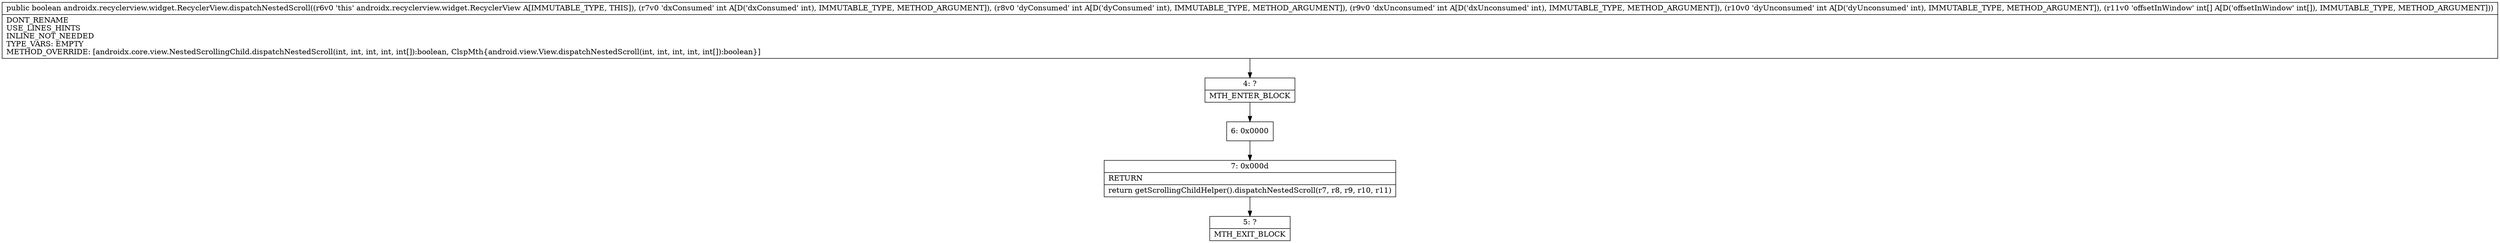 digraph "CFG forandroidx.recyclerview.widget.RecyclerView.dispatchNestedScroll(IIII[I)Z" {
Node_4 [shape=record,label="{4\:\ ?|MTH_ENTER_BLOCK\l}"];
Node_6 [shape=record,label="{6\:\ 0x0000}"];
Node_7 [shape=record,label="{7\:\ 0x000d|RETURN\l|return getScrollingChildHelper().dispatchNestedScroll(r7, r8, r9, r10, r11)\l}"];
Node_5 [shape=record,label="{5\:\ ?|MTH_EXIT_BLOCK\l}"];
MethodNode[shape=record,label="{public boolean androidx.recyclerview.widget.RecyclerView.dispatchNestedScroll((r6v0 'this' androidx.recyclerview.widget.RecyclerView A[IMMUTABLE_TYPE, THIS]), (r7v0 'dxConsumed' int A[D('dxConsumed' int), IMMUTABLE_TYPE, METHOD_ARGUMENT]), (r8v0 'dyConsumed' int A[D('dyConsumed' int), IMMUTABLE_TYPE, METHOD_ARGUMENT]), (r9v0 'dxUnconsumed' int A[D('dxUnconsumed' int), IMMUTABLE_TYPE, METHOD_ARGUMENT]), (r10v0 'dyUnconsumed' int A[D('dyUnconsumed' int), IMMUTABLE_TYPE, METHOD_ARGUMENT]), (r11v0 'offsetInWindow' int[] A[D('offsetInWindow' int[]), IMMUTABLE_TYPE, METHOD_ARGUMENT]))  | DONT_RENAME\lUSE_LINES_HINTS\lINLINE_NOT_NEEDED\lTYPE_VARS: EMPTY\lMETHOD_OVERRIDE: [androidx.core.view.NestedScrollingChild.dispatchNestedScroll(int, int, int, int, int[]):boolean, ClspMth\{android.view.View.dispatchNestedScroll(int, int, int, int, int[]):boolean\}]\l}"];
MethodNode -> Node_4;Node_4 -> Node_6;
Node_6 -> Node_7;
Node_7 -> Node_5;
}

